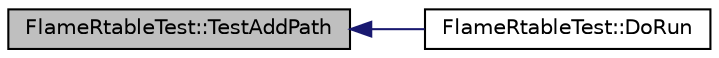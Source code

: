 digraph "FlameRtableTest::TestAddPath"
{
  edge [fontname="Helvetica",fontsize="10",labelfontname="Helvetica",labelfontsize="10"];
  node [fontname="Helvetica",fontsize="10",shape=record];
  rankdir="LR";
  Node1 [label="FlameRtableTest::TestAddPath",height=0.2,width=0.4,color="black", fillcolor="grey75", style="filled", fontcolor="black"];
  Node1 -> Node2 [dir="back",color="midnightblue",fontsize="10",style="solid"];
  Node2 [label="FlameRtableTest::DoRun",height=0.2,width=0.4,color="black", fillcolor="white", style="filled",URL="$de/dba/classFlameRtableTest.html#acc465c9fd35c2ece212f63ee5f7bbe07",tooltip="Implementation to actually run this TestCase. "];
}
